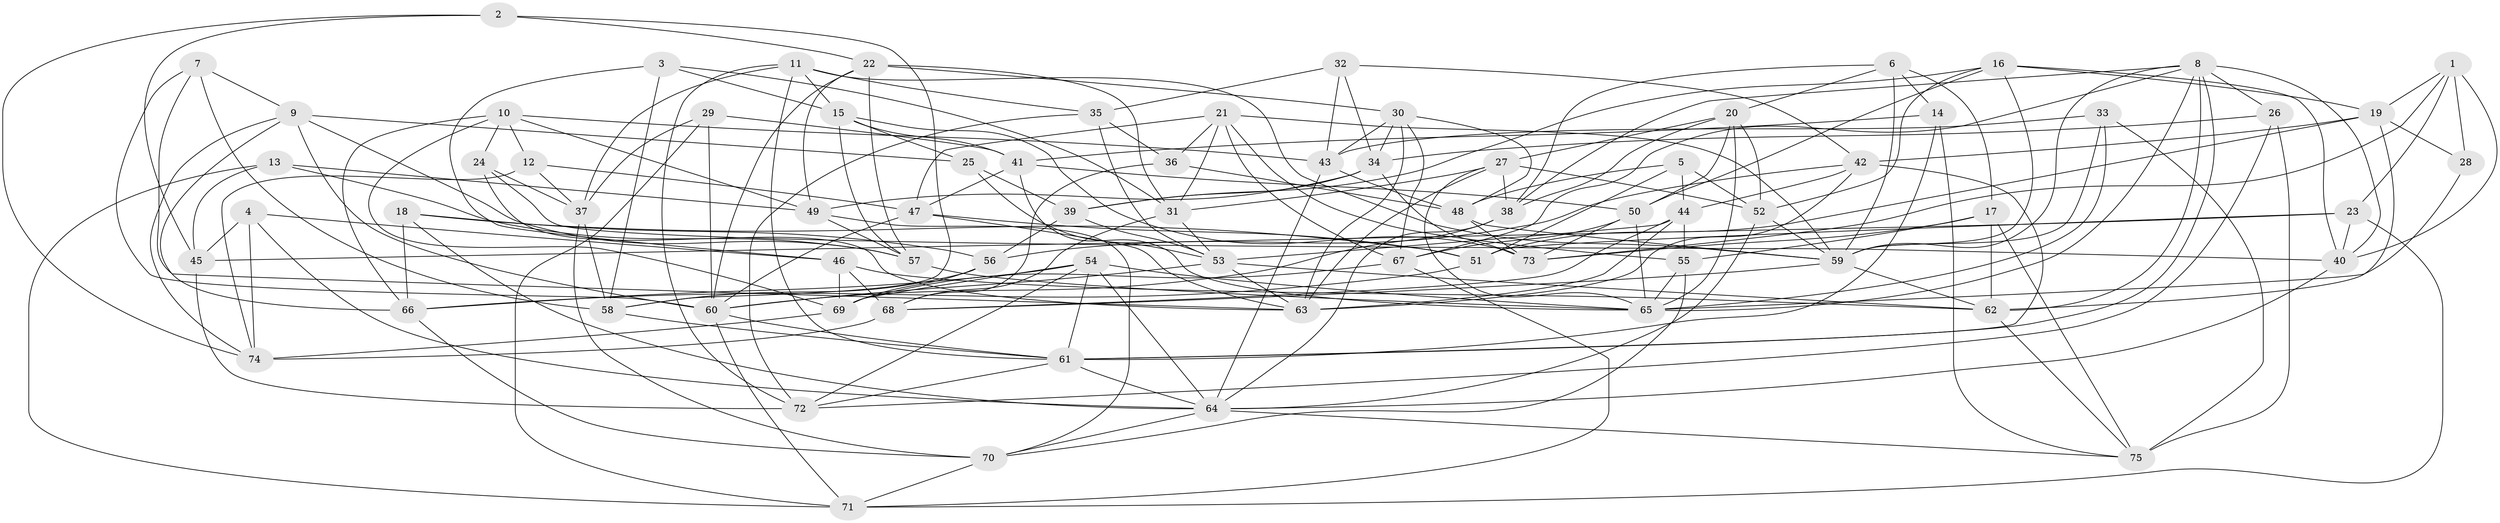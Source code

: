 // original degree distribution, {4: 1.0}
// Generated by graph-tools (version 1.1) at 2025/26/03/09/25 03:26:53]
// undirected, 75 vertices, 215 edges
graph export_dot {
graph [start="1"]
  node [color=gray90,style=filled];
  1;
  2;
  3;
  4;
  5;
  6;
  7;
  8;
  9;
  10;
  11;
  12;
  13;
  14;
  15;
  16;
  17;
  18;
  19;
  20;
  21;
  22;
  23;
  24;
  25;
  26;
  27;
  28;
  29;
  30;
  31;
  32;
  33;
  34;
  35;
  36;
  37;
  38;
  39;
  40;
  41;
  42;
  43;
  44;
  45;
  46;
  47;
  48;
  49;
  50;
  51;
  52;
  53;
  54;
  55;
  56;
  57;
  58;
  59;
  60;
  61;
  62;
  63;
  64;
  65;
  66;
  67;
  68;
  69;
  70;
  71;
  72;
  73;
  74;
  75;
  1 -- 19 [weight=1.0];
  1 -- 23 [weight=1.0];
  1 -- 28 [weight=2.0];
  1 -- 40 [weight=1.0];
  1 -- 73 [weight=1.0];
  2 -- 22 [weight=1.0];
  2 -- 45 [weight=1.0];
  2 -- 58 [weight=1.0];
  2 -- 74 [weight=1.0];
  3 -- 15 [weight=1.0];
  3 -- 31 [weight=1.0];
  3 -- 46 [weight=1.0];
  3 -- 58 [weight=1.0];
  4 -- 45 [weight=1.0];
  4 -- 46 [weight=1.0];
  4 -- 64 [weight=1.0];
  4 -- 74 [weight=1.0];
  5 -- 44 [weight=1.0];
  5 -- 48 [weight=1.0];
  5 -- 51 [weight=1.0];
  5 -- 52 [weight=1.0];
  6 -- 14 [weight=2.0];
  6 -- 17 [weight=1.0];
  6 -- 20 [weight=1.0];
  6 -- 38 [weight=1.0];
  6 -- 59 [weight=1.0];
  7 -- 9 [weight=1.0];
  7 -- 58 [weight=1.0];
  7 -- 60 [weight=1.0];
  7 -- 63 [weight=1.0];
  8 -- 26 [weight=1.0];
  8 -- 38 [weight=1.0];
  8 -- 40 [weight=1.0];
  8 -- 59 [weight=1.0];
  8 -- 61 [weight=1.0];
  8 -- 62 [weight=1.0];
  8 -- 65 [weight=1.0];
  8 -- 67 [weight=1.0];
  9 -- 25 [weight=1.0];
  9 -- 57 [weight=1.0];
  9 -- 60 [weight=1.0];
  9 -- 66 [weight=1.0];
  9 -- 74 [weight=1.0];
  10 -- 12 [weight=1.0];
  10 -- 24 [weight=1.0];
  10 -- 43 [weight=1.0];
  10 -- 49 [weight=1.0];
  10 -- 66 [weight=1.0];
  10 -- 69 [weight=1.0];
  11 -- 15 [weight=1.0];
  11 -- 35 [weight=1.0];
  11 -- 37 [weight=1.0];
  11 -- 59 [weight=1.0];
  11 -- 61 [weight=1.0];
  11 -- 72 [weight=1.0];
  12 -- 37 [weight=1.0];
  12 -- 47 [weight=1.0];
  12 -- 74 [weight=1.0];
  13 -- 45 [weight=1.0];
  13 -- 49 [weight=1.0];
  13 -- 57 [weight=1.0];
  13 -- 71 [weight=1.0];
  14 -- 41 [weight=1.0];
  14 -- 61 [weight=2.0];
  14 -- 75 [weight=1.0];
  15 -- 25 [weight=1.0];
  15 -- 41 [weight=1.0];
  15 -- 57 [weight=1.0];
  15 -- 73 [weight=1.0];
  16 -- 19 [weight=1.0];
  16 -- 39 [weight=1.0];
  16 -- 40 [weight=1.0];
  16 -- 50 [weight=1.0];
  16 -- 52 [weight=1.0];
  16 -- 59 [weight=1.0];
  17 -- 55 [weight=2.0];
  17 -- 62 [weight=1.0];
  17 -- 73 [weight=1.0];
  17 -- 75 [weight=1.0];
  18 -- 51 [weight=1.0];
  18 -- 56 [weight=1.0];
  18 -- 64 [weight=1.0];
  18 -- 66 [weight=1.0];
  19 -- 28 [weight=1.0];
  19 -- 42 [weight=1.0];
  19 -- 51 [weight=1.0];
  19 -- 62 [weight=1.0];
  20 -- 27 [weight=1.0];
  20 -- 38 [weight=1.0];
  20 -- 50 [weight=1.0];
  20 -- 52 [weight=1.0];
  20 -- 65 [weight=1.0];
  21 -- 31 [weight=1.0];
  21 -- 36 [weight=1.0];
  21 -- 47 [weight=1.0];
  21 -- 55 [weight=1.0];
  21 -- 59 [weight=1.0];
  21 -- 67 [weight=1.0];
  22 -- 30 [weight=1.0];
  22 -- 31 [weight=1.0];
  22 -- 49 [weight=1.0];
  22 -- 57 [weight=1.0];
  22 -- 60 [weight=1.0];
  23 -- 40 [weight=1.0];
  23 -- 45 [weight=2.0];
  23 -- 51 [weight=1.0];
  23 -- 71 [weight=1.0];
  24 -- 37 [weight=1.0];
  24 -- 40 [weight=1.0];
  24 -- 63 [weight=1.0];
  25 -- 39 [weight=1.0];
  25 -- 53 [weight=1.0];
  26 -- 34 [weight=1.0];
  26 -- 72 [weight=1.0];
  26 -- 75 [weight=1.0];
  27 -- 31 [weight=1.0];
  27 -- 38 [weight=1.0];
  27 -- 52 [weight=1.0];
  27 -- 63 [weight=1.0];
  27 -- 65 [weight=1.0];
  28 -- 65 [weight=1.0];
  29 -- 37 [weight=1.0];
  29 -- 41 [weight=1.0];
  29 -- 60 [weight=1.0];
  29 -- 71 [weight=1.0];
  30 -- 34 [weight=1.0];
  30 -- 43 [weight=1.0];
  30 -- 48 [weight=1.0];
  30 -- 63 [weight=1.0];
  30 -- 67 [weight=1.0];
  31 -- 53 [weight=1.0];
  31 -- 68 [weight=1.0];
  32 -- 34 [weight=1.0];
  32 -- 35 [weight=1.0];
  32 -- 42 [weight=1.0];
  32 -- 43 [weight=1.0];
  33 -- 43 [weight=1.0];
  33 -- 59 [weight=1.0];
  33 -- 65 [weight=1.0];
  33 -- 75 [weight=1.0];
  34 -- 39 [weight=1.0];
  34 -- 49 [weight=1.0];
  34 -- 73 [weight=1.0];
  35 -- 36 [weight=1.0];
  35 -- 53 [weight=2.0];
  35 -- 72 [weight=1.0];
  36 -- 48 [weight=1.0];
  36 -- 68 [weight=1.0];
  37 -- 58 [weight=1.0];
  37 -- 70 [weight=1.0];
  38 -- 60 [weight=1.0];
  38 -- 64 [weight=1.0];
  39 -- 53 [weight=1.0];
  39 -- 56 [weight=2.0];
  40 -- 64 [weight=1.0];
  41 -- 47 [weight=1.0];
  41 -- 50 [weight=1.0];
  41 -- 65 [weight=1.0];
  42 -- 44 [weight=1.0];
  42 -- 56 [weight=1.0];
  42 -- 61 [weight=1.0];
  42 -- 63 [weight=1.0];
  43 -- 48 [weight=1.0];
  43 -- 64 [weight=1.0];
  44 -- 53 [weight=1.0];
  44 -- 55 [weight=1.0];
  44 -- 63 [weight=1.0];
  44 -- 68 [weight=1.0];
  45 -- 72 [weight=1.0];
  46 -- 62 [weight=2.0];
  46 -- 68 [weight=1.0];
  46 -- 69 [weight=1.0];
  47 -- 51 [weight=1.0];
  47 -- 60 [weight=1.0];
  47 -- 63 [weight=1.0];
  48 -- 59 [weight=1.0];
  48 -- 73 [weight=1.0];
  49 -- 57 [weight=1.0];
  49 -- 70 [weight=1.0];
  50 -- 65 [weight=1.0];
  50 -- 67 [weight=1.0];
  50 -- 73 [weight=1.0];
  51 -- 66 [weight=1.0];
  52 -- 59 [weight=1.0];
  52 -- 64 [weight=1.0];
  53 -- 60 [weight=2.0];
  53 -- 62 [weight=1.0];
  53 -- 63 [weight=1.0];
  54 -- 61 [weight=1.0];
  54 -- 64 [weight=1.0];
  54 -- 65 [weight=1.0];
  54 -- 66 [weight=1.0];
  54 -- 69 [weight=1.0];
  54 -- 72 [weight=1.0];
  55 -- 65 [weight=1.0];
  55 -- 70 [weight=1.0];
  56 -- 58 [weight=1.0];
  56 -- 69 [weight=1.0];
  57 -- 65 [weight=1.0];
  58 -- 61 [weight=1.0];
  59 -- 62 [weight=1.0];
  59 -- 68 [weight=1.0];
  60 -- 61 [weight=1.0];
  60 -- 71 [weight=1.0];
  61 -- 64 [weight=1.0];
  61 -- 72 [weight=1.0];
  62 -- 75 [weight=1.0];
  64 -- 70 [weight=1.0];
  64 -- 75 [weight=1.0];
  66 -- 70 [weight=1.0];
  67 -- 69 [weight=1.0];
  67 -- 71 [weight=1.0];
  68 -- 74 [weight=1.0];
  69 -- 74 [weight=1.0];
  70 -- 71 [weight=1.0];
}
